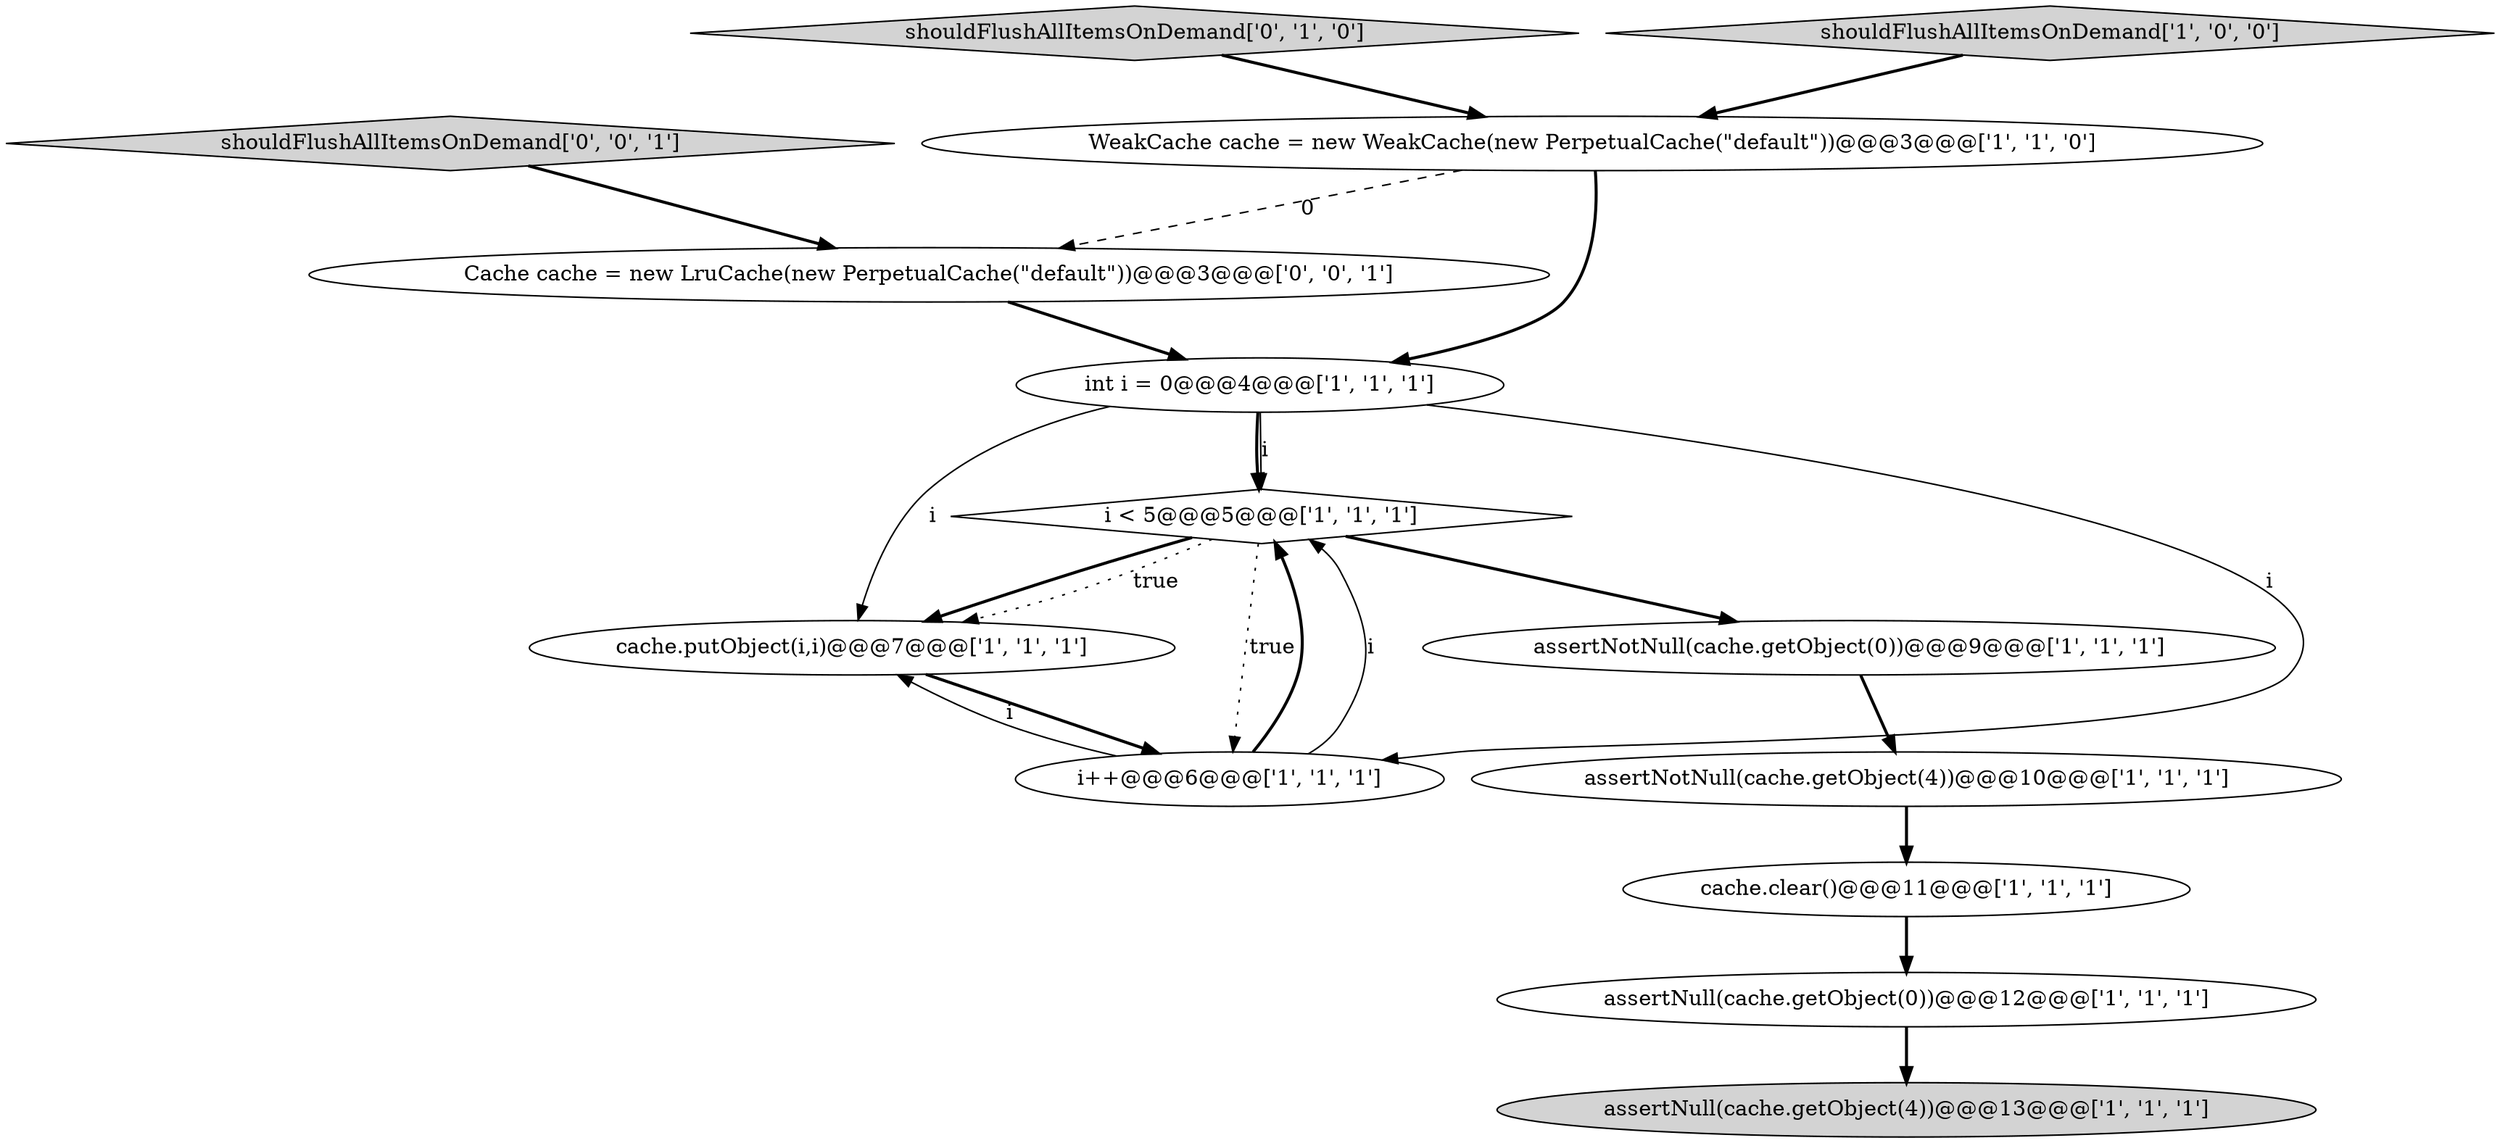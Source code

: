 digraph {
11 [style = filled, label = "shouldFlushAllItemsOnDemand['0', '1', '0']", fillcolor = lightgray, shape = diamond image = "AAA0AAABBB2BBB"];
13 [style = filled, label = "shouldFlushAllItemsOnDemand['0', '0', '1']", fillcolor = lightgray, shape = diamond image = "AAA0AAABBB3BBB"];
1 [style = filled, label = "assertNull(cache.getObject(4))@@@13@@@['1', '1', '1']", fillcolor = lightgray, shape = ellipse image = "AAA0AAABBB1BBB"];
7 [style = filled, label = "cache.clear()@@@11@@@['1', '1', '1']", fillcolor = white, shape = ellipse image = "AAA0AAABBB1BBB"];
12 [style = filled, label = "Cache cache = new LruCache(new PerpetualCache(\"default\"))@@@3@@@['0', '0', '1']", fillcolor = white, shape = ellipse image = "AAA0AAABBB3BBB"];
5 [style = filled, label = "assertNotNull(cache.getObject(0))@@@9@@@['1', '1', '1']", fillcolor = white, shape = ellipse image = "AAA0AAABBB1BBB"];
8 [style = filled, label = "assertNull(cache.getObject(0))@@@12@@@['1', '1', '1']", fillcolor = white, shape = ellipse image = "AAA0AAABBB1BBB"];
0 [style = filled, label = "i < 5@@@5@@@['1', '1', '1']", fillcolor = white, shape = diamond image = "AAA0AAABBB1BBB"];
3 [style = filled, label = "cache.putObject(i,i)@@@7@@@['1', '1', '1']", fillcolor = white, shape = ellipse image = "AAA0AAABBB1BBB"];
9 [style = filled, label = "assertNotNull(cache.getObject(4))@@@10@@@['1', '1', '1']", fillcolor = white, shape = ellipse image = "AAA0AAABBB1BBB"];
10 [style = filled, label = "i++@@@6@@@['1', '1', '1']", fillcolor = white, shape = ellipse image = "AAA0AAABBB1BBB"];
6 [style = filled, label = "shouldFlushAllItemsOnDemand['1', '0', '0']", fillcolor = lightgray, shape = diamond image = "AAA0AAABBB1BBB"];
4 [style = filled, label = "WeakCache cache = new WeakCache(new PerpetualCache(\"default\"))@@@3@@@['1', '1', '0']", fillcolor = white, shape = ellipse image = "AAA0AAABBB1BBB"];
2 [style = filled, label = "int i = 0@@@4@@@['1', '1', '1']", fillcolor = white, shape = ellipse image = "AAA0AAABBB1BBB"];
0->3 [style = bold, label=""];
5->9 [style = bold, label=""];
0->10 [style = dotted, label="true"];
11->4 [style = bold, label=""];
10->0 [style = solid, label="i"];
4->2 [style = bold, label=""];
2->10 [style = solid, label="i"];
9->7 [style = bold, label=""];
7->8 [style = bold, label=""];
2->3 [style = solid, label="i"];
4->12 [style = dashed, label="0"];
8->1 [style = bold, label=""];
3->10 [style = bold, label=""];
6->4 [style = bold, label=""];
12->2 [style = bold, label=""];
2->0 [style = bold, label=""];
13->12 [style = bold, label=""];
10->0 [style = bold, label=""];
2->0 [style = solid, label="i"];
0->3 [style = dotted, label="true"];
10->3 [style = solid, label="i"];
0->5 [style = bold, label=""];
}
